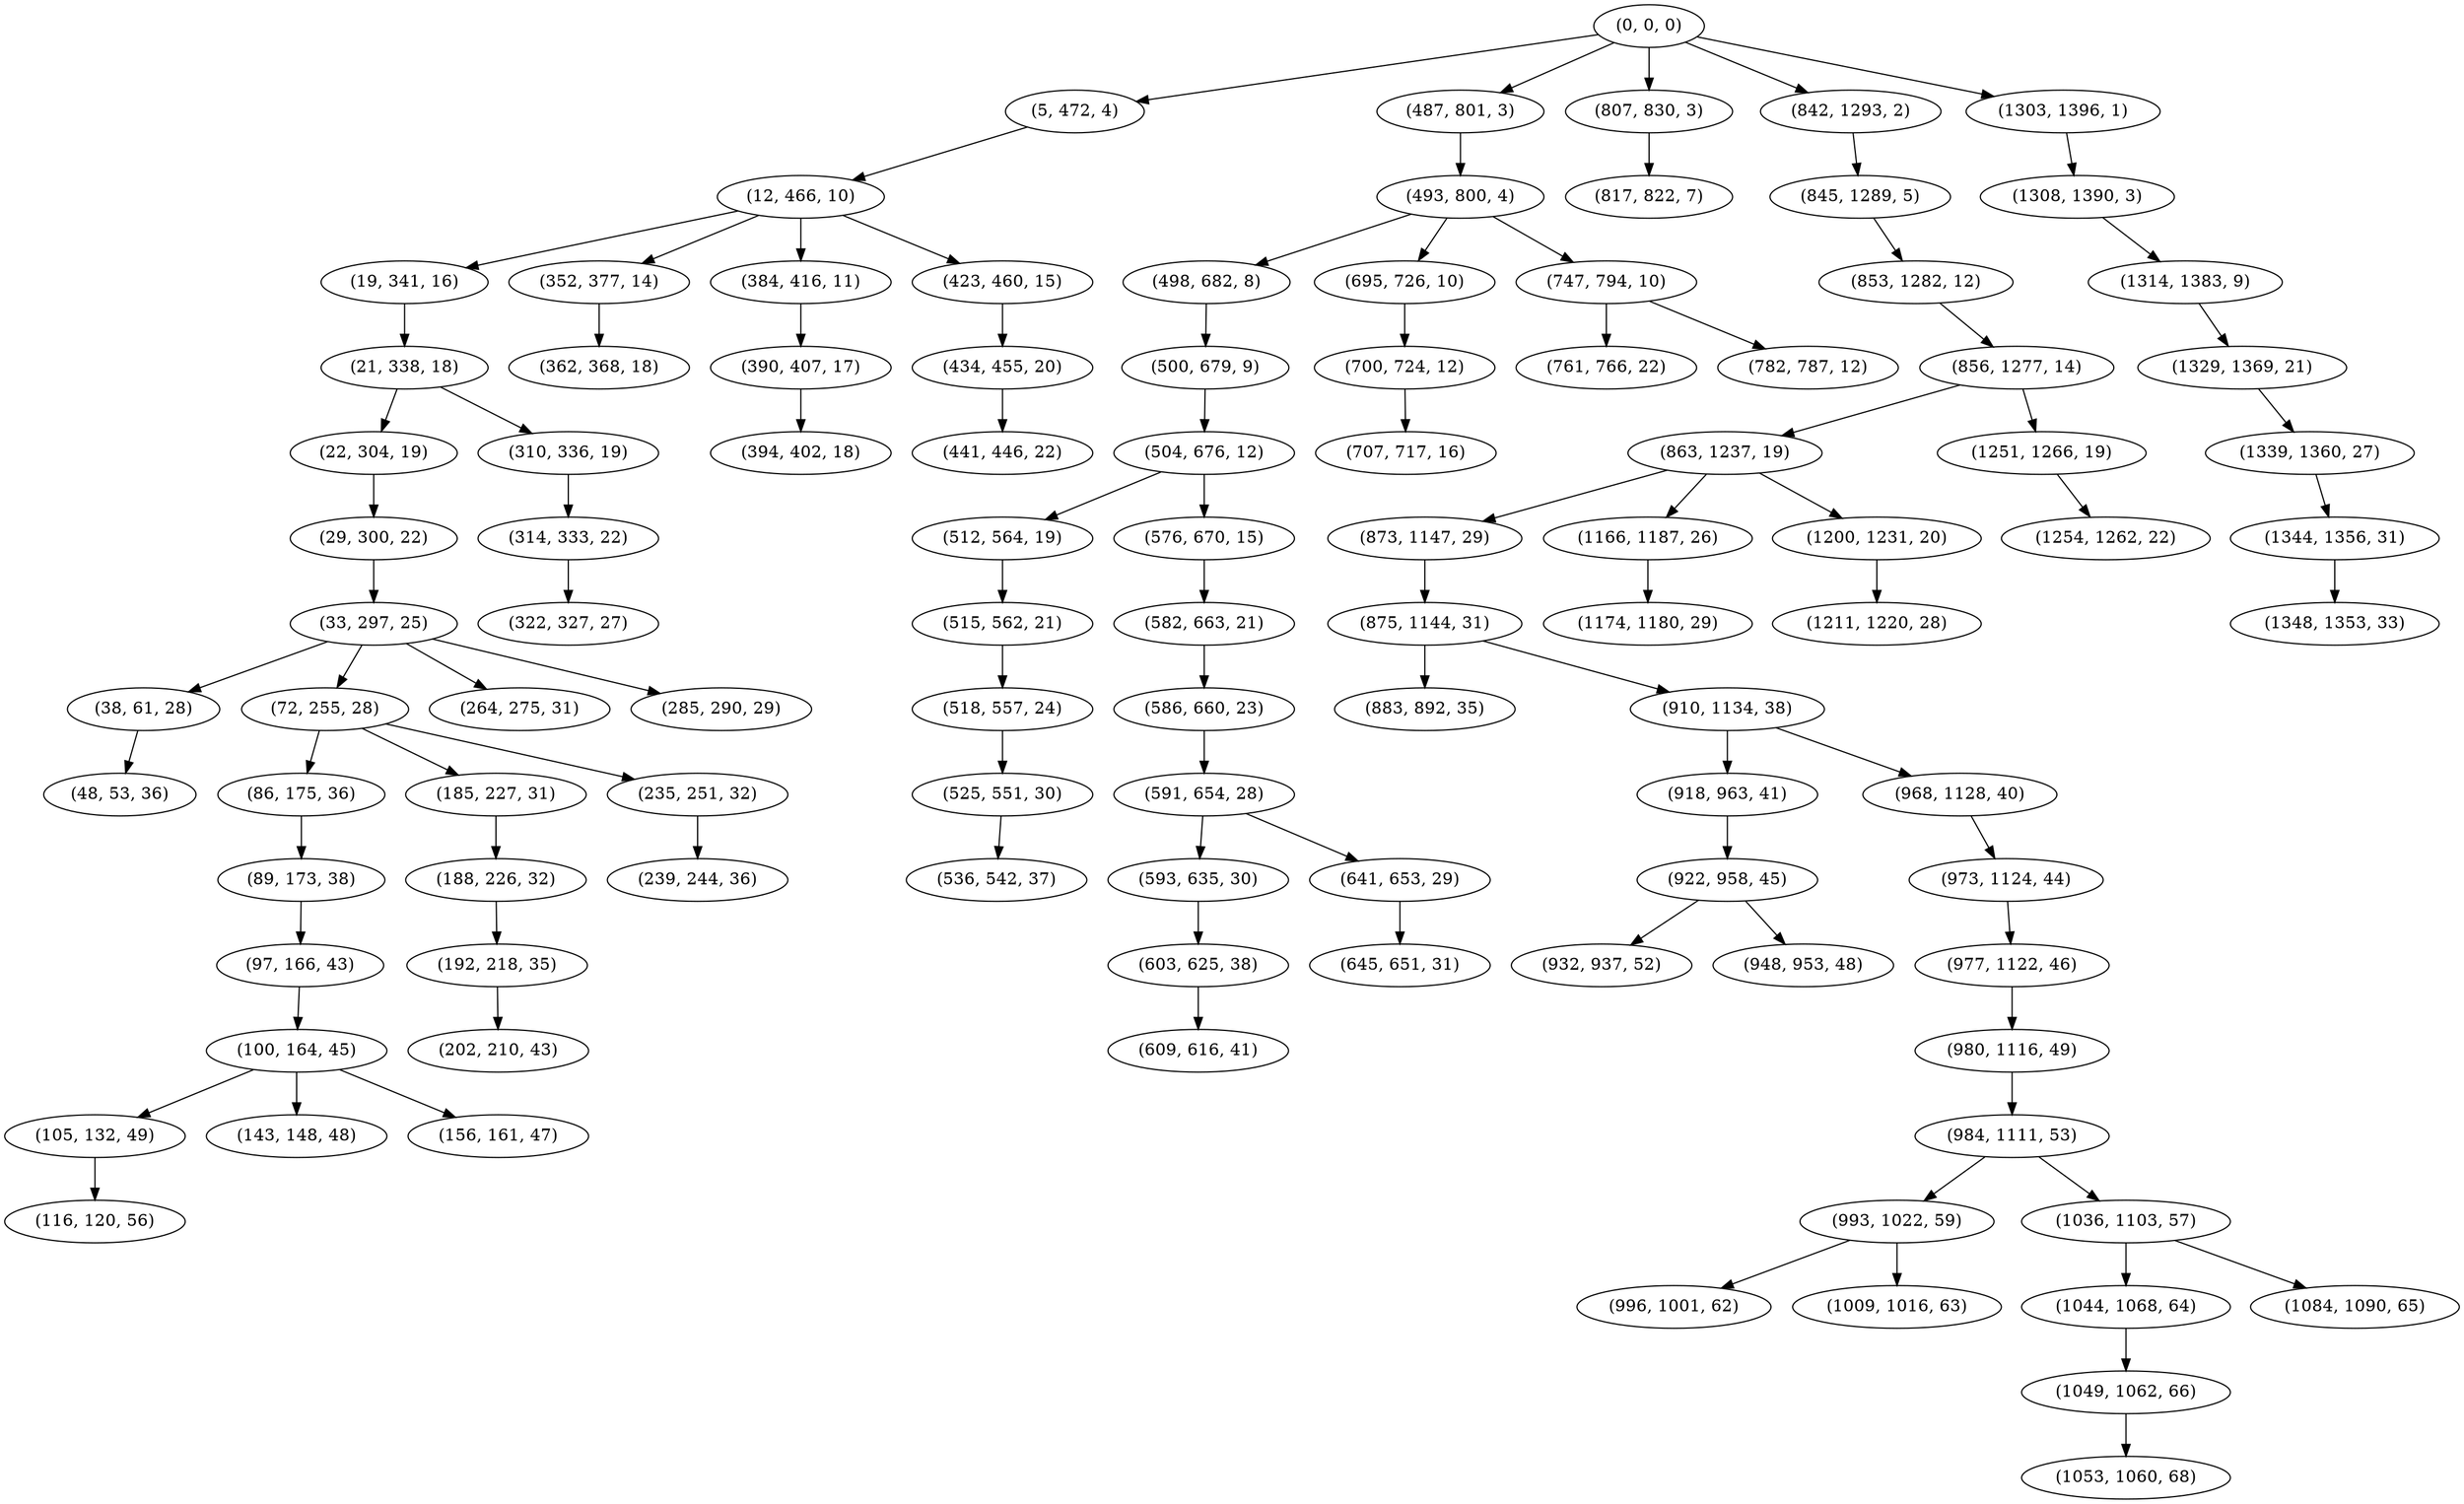 digraph tree {
    "(0, 0, 0)";
    "(5, 472, 4)";
    "(12, 466, 10)";
    "(19, 341, 16)";
    "(21, 338, 18)";
    "(22, 304, 19)";
    "(29, 300, 22)";
    "(33, 297, 25)";
    "(38, 61, 28)";
    "(48, 53, 36)";
    "(72, 255, 28)";
    "(86, 175, 36)";
    "(89, 173, 38)";
    "(97, 166, 43)";
    "(100, 164, 45)";
    "(105, 132, 49)";
    "(116, 120, 56)";
    "(143, 148, 48)";
    "(156, 161, 47)";
    "(185, 227, 31)";
    "(188, 226, 32)";
    "(192, 218, 35)";
    "(202, 210, 43)";
    "(235, 251, 32)";
    "(239, 244, 36)";
    "(264, 275, 31)";
    "(285, 290, 29)";
    "(310, 336, 19)";
    "(314, 333, 22)";
    "(322, 327, 27)";
    "(352, 377, 14)";
    "(362, 368, 18)";
    "(384, 416, 11)";
    "(390, 407, 17)";
    "(394, 402, 18)";
    "(423, 460, 15)";
    "(434, 455, 20)";
    "(441, 446, 22)";
    "(487, 801, 3)";
    "(493, 800, 4)";
    "(498, 682, 8)";
    "(500, 679, 9)";
    "(504, 676, 12)";
    "(512, 564, 19)";
    "(515, 562, 21)";
    "(518, 557, 24)";
    "(525, 551, 30)";
    "(536, 542, 37)";
    "(576, 670, 15)";
    "(582, 663, 21)";
    "(586, 660, 23)";
    "(591, 654, 28)";
    "(593, 635, 30)";
    "(603, 625, 38)";
    "(609, 616, 41)";
    "(641, 653, 29)";
    "(645, 651, 31)";
    "(695, 726, 10)";
    "(700, 724, 12)";
    "(707, 717, 16)";
    "(747, 794, 10)";
    "(761, 766, 22)";
    "(782, 787, 12)";
    "(807, 830, 3)";
    "(817, 822, 7)";
    "(842, 1293, 2)";
    "(845, 1289, 5)";
    "(853, 1282, 12)";
    "(856, 1277, 14)";
    "(863, 1237, 19)";
    "(873, 1147, 29)";
    "(875, 1144, 31)";
    "(883, 892, 35)";
    "(910, 1134, 38)";
    "(918, 963, 41)";
    "(922, 958, 45)";
    "(932, 937, 52)";
    "(948, 953, 48)";
    "(968, 1128, 40)";
    "(973, 1124, 44)";
    "(977, 1122, 46)";
    "(980, 1116, 49)";
    "(984, 1111, 53)";
    "(993, 1022, 59)";
    "(996, 1001, 62)";
    "(1009, 1016, 63)";
    "(1036, 1103, 57)";
    "(1044, 1068, 64)";
    "(1049, 1062, 66)";
    "(1053, 1060, 68)";
    "(1084, 1090, 65)";
    "(1166, 1187, 26)";
    "(1174, 1180, 29)";
    "(1200, 1231, 20)";
    "(1211, 1220, 28)";
    "(1251, 1266, 19)";
    "(1254, 1262, 22)";
    "(1303, 1396, 1)";
    "(1308, 1390, 3)";
    "(1314, 1383, 9)";
    "(1329, 1369, 21)";
    "(1339, 1360, 27)";
    "(1344, 1356, 31)";
    "(1348, 1353, 33)";
    "(0, 0, 0)" -> "(5, 472, 4)";
    "(0, 0, 0)" -> "(487, 801, 3)";
    "(0, 0, 0)" -> "(807, 830, 3)";
    "(0, 0, 0)" -> "(842, 1293, 2)";
    "(0, 0, 0)" -> "(1303, 1396, 1)";
    "(5, 472, 4)" -> "(12, 466, 10)";
    "(12, 466, 10)" -> "(19, 341, 16)";
    "(12, 466, 10)" -> "(352, 377, 14)";
    "(12, 466, 10)" -> "(384, 416, 11)";
    "(12, 466, 10)" -> "(423, 460, 15)";
    "(19, 341, 16)" -> "(21, 338, 18)";
    "(21, 338, 18)" -> "(22, 304, 19)";
    "(21, 338, 18)" -> "(310, 336, 19)";
    "(22, 304, 19)" -> "(29, 300, 22)";
    "(29, 300, 22)" -> "(33, 297, 25)";
    "(33, 297, 25)" -> "(38, 61, 28)";
    "(33, 297, 25)" -> "(72, 255, 28)";
    "(33, 297, 25)" -> "(264, 275, 31)";
    "(33, 297, 25)" -> "(285, 290, 29)";
    "(38, 61, 28)" -> "(48, 53, 36)";
    "(72, 255, 28)" -> "(86, 175, 36)";
    "(72, 255, 28)" -> "(185, 227, 31)";
    "(72, 255, 28)" -> "(235, 251, 32)";
    "(86, 175, 36)" -> "(89, 173, 38)";
    "(89, 173, 38)" -> "(97, 166, 43)";
    "(97, 166, 43)" -> "(100, 164, 45)";
    "(100, 164, 45)" -> "(105, 132, 49)";
    "(100, 164, 45)" -> "(143, 148, 48)";
    "(100, 164, 45)" -> "(156, 161, 47)";
    "(105, 132, 49)" -> "(116, 120, 56)";
    "(185, 227, 31)" -> "(188, 226, 32)";
    "(188, 226, 32)" -> "(192, 218, 35)";
    "(192, 218, 35)" -> "(202, 210, 43)";
    "(235, 251, 32)" -> "(239, 244, 36)";
    "(310, 336, 19)" -> "(314, 333, 22)";
    "(314, 333, 22)" -> "(322, 327, 27)";
    "(352, 377, 14)" -> "(362, 368, 18)";
    "(384, 416, 11)" -> "(390, 407, 17)";
    "(390, 407, 17)" -> "(394, 402, 18)";
    "(423, 460, 15)" -> "(434, 455, 20)";
    "(434, 455, 20)" -> "(441, 446, 22)";
    "(487, 801, 3)" -> "(493, 800, 4)";
    "(493, 800, 4)" -> "(498, 682, 8)";
    "(493, 800, 4)" -> "(695, 726, 10)";
    "(493, 800, 4)" -> "(747, 794, 10)";
    "(498, 682, 8)" -> "(500, 679, 9)";
    "(500, 679, 9)" -> "(504, 676, 12)";
    "(504, 676, 12)" -> "(512, 564, 19)";
    "(504, 676, 12)" -> "(576, 670, 15)";
    "(512, 564, 19)" -> "(515, 562, 21)";
    "(515, 562, 21)" -> "(518, 557, 24)";
    "(518, 557, 24)" -> "(525, 551, 30)";
    "(525, 551, 30)" -> "(536, 542, 37)";
    "(576, 670, 15)" -> "(582, 663, 21)";
    "(582, 663, 21)" -> "(586, 660, 23)";
    "(586, 660, 23)" -> "(591, 654, 28)";
    "(591, 654, 28)" -> "(593, 635, 30)";
    "(591, 654, 28)" -> "(641, 653, 29)";
    "(593, 635, 30)" -> "(603, 625, 38)";
    "(603, 625, 38)" -> "(609, 616, 41)";
    "(641, 653, 29)" -> "(645, 651, 31)";
    "(695, 726, 10)" -> "(700, 724, 12)";
    "(700, 724, 12)" -> "(707, 717, 16)";
    "(747, 794, 10)" -> "(761, 766, 22)";
    "(747, 794, 10)" -> "(782, 787, 12)";
    "(807, 830, 3)" -> "(817, 822, 7)";
    "(842, 1293, 2)" -> "(845, 1289, 5)";
    "(845, 1289, 5)" -> "(853, 1282, 12)";
    "(853, 1282, 12)" -> "(856, 1277, 14)";
    "(856, 1277, 14)" -> "(863, 1237, 19)";
    "(856, 1277, 14)" -> "(1251, 1266, 19)";
    "(863, 1237, 19)" -> "(873, 1147, 29)";
    "(863, 1237, 19)" -> "(1166, 1187, 26)";
    "(863, 1237, 19)" -> "(1200, 1231, 20)";
    "(873, 1147, 29)" -> "(875, 1144, 31)";
    "(875, 1144, 31)" -> "(883, 892, 35)";
    "(875, 1144, 31)" -> "(910, 1134, 38)";
    "(910, 1134, 38)" -> "(918, 963, 41)";
    "(910, 1134, 38)" -> "(968, 1128, 40)";
    "(918, 963, 41)" -> "(922, 958, 45)";
    "(922, 958, 45)" -> "(932, 937, 52)";
    "(922, 958, 45)" -> "(948, 953, 48)";
    "(968, 1128, 40)" -> "(973, 1124, 44)";
    "(973, 1124, 44)" -> "(977, 1122, 46)";
    "(977, 1122, 46)" -> "(980, 1116, 49)";
    "(980, 1116, 49)" -> "(984, 1111, 53)";
    "(984, 1111, 53)" -> "(993, 1022, 59)";
    "(984, 1111, 53)" -> "(1036, 1103, 57)";
    "(993, 1022, 59)" -> "(996, 1001, 62)";
    "(993, 1022, 59)" -> "(1009, 1016, 63)";
    "(1036, 1103, 57)" -> "(1044, 1068, 64)";
    "(1036, 1103, 57)" -> "(1084, 1090, 65)";
    "(1044, 1068, 64)" -> "(1049, 1062, 66)";
    "(1049, 1062, 66)" -> "(1053, 1060, 68)";
    "(1166, 1187, 26)" -> "(1174, 1180, 29)";
    "(1200, 1231, 20)" -> "(1211, 1220, 28)";
    "(1251, 1266, 19)" -> "(1254, 1262, 22)";
    "(1303, 1396, 1)" -> "(1308, 1390, 3)";
    "(1308, 1390, 3)" -> "(1314, 1383, 9)";
    "(1314, 1383, 9)" -> "(1329, 1369, 21)";
    "(1329, 1369, 21)" -> "(1339, 1360, 27)";
    "(1339, 1360, 27)" -> "(1344, 1356, 31)";
    "(1344, 1356, 31)" -> "(1348, 1353, 33)";
}
